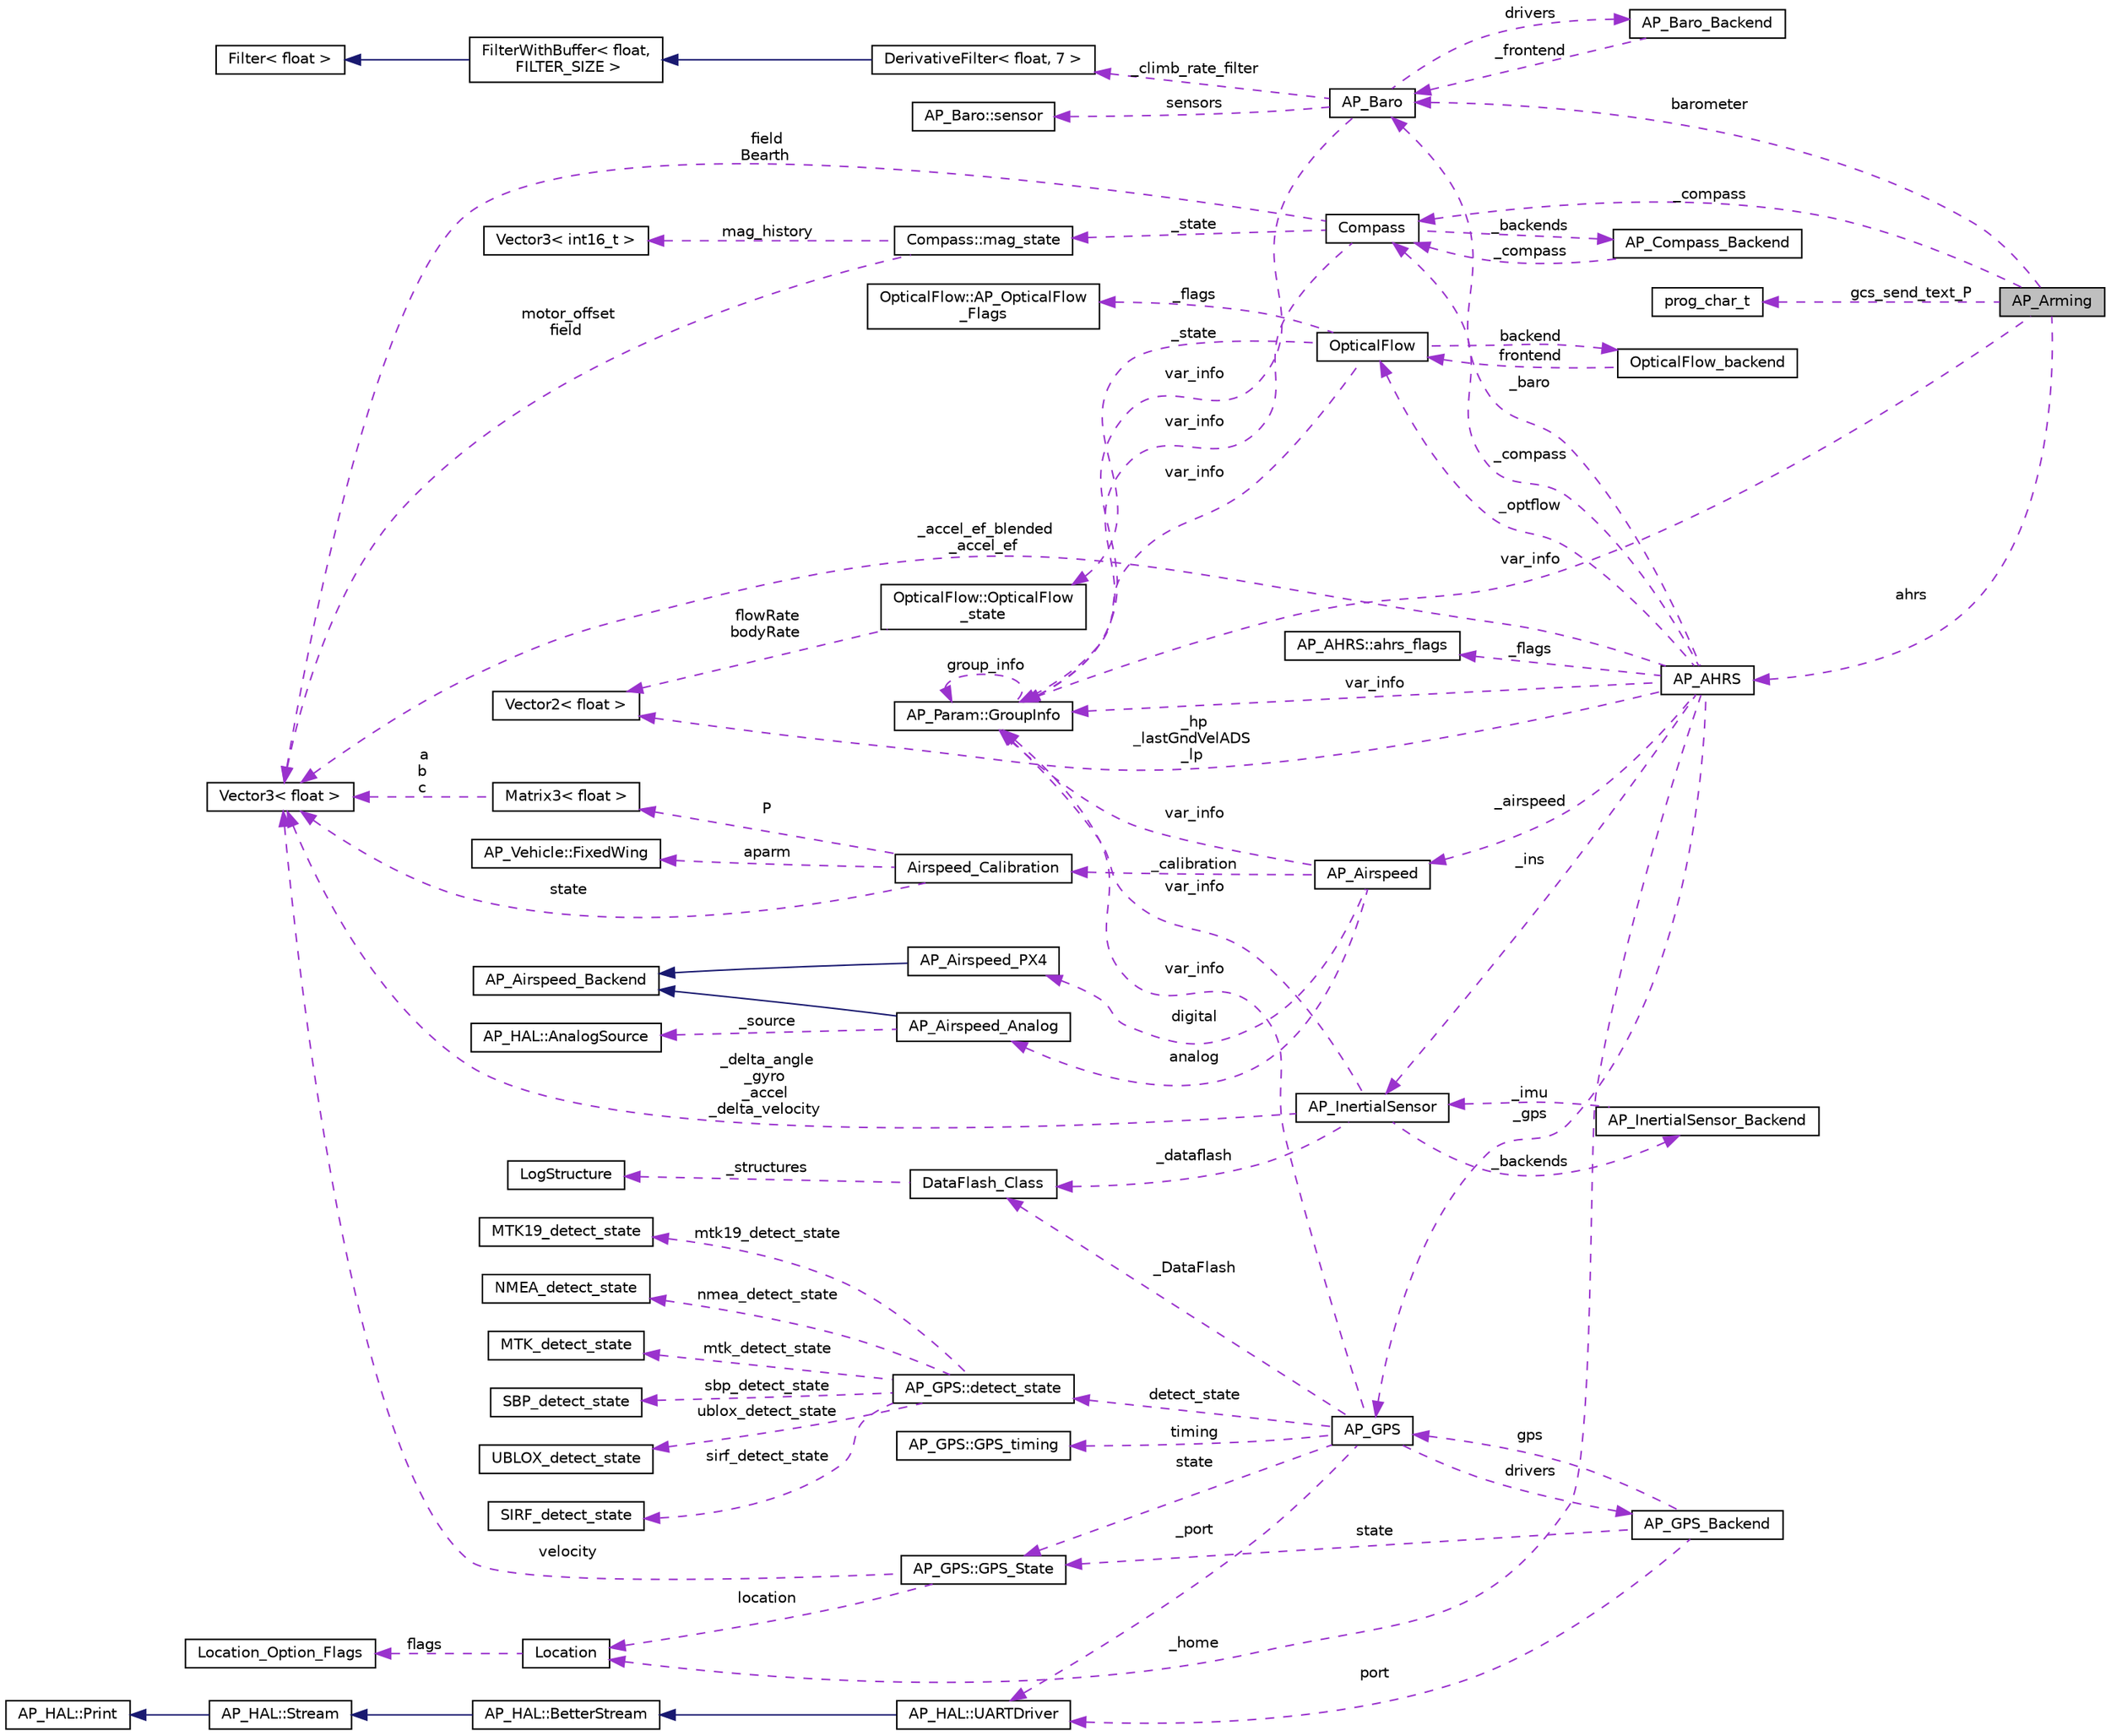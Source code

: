 digraph "AP_Arming"
{
 // INTERACTIVE_SVG=YES
  edge [fontname="Helvetica",fontsize="10",labelfontname="Helvetica",labelfontsize="10"];
  node [fontname="Helvetica",fontsize="10",shape=record];
  rankdir="LR";
  Node1 [label="AP_Arming",height=0.2,width=0.4,color="black", fillcolor="grey75", style="filled" fontcolor="black"];
  Node2 -> Node1 [dir="back",color="darkorchid3",fontsize="10",style="dashed",label=" barometer" ,fontname="Helvetica"];
  Node2 [label="AP_Baro",height=0.2,width=0.4,color="black", fillcolor="white", style="filled",URL="$classAP__Baro.html"];
  Node3 -> Node2 [dir="back",color="darkorchid3",fontsize="10",style="dashed",label=" sensors" ,fontname="Helvetica"];
  Node3 [label="AP_Baro::sensor",height=0.2,width=0.4,color="black", fillcolor="white", style="filled",URL="$structAP__Baro_1_1sensor.html"];
  Node4 -> Node2 [dir="back",color="darkorchid3",fontsize="10",style="dashed",label=" _climb_rate_filter" ,fontname="Helvetica"];
  Node4 [label="DerivativeFilter\< float, 7 \>",height=0.2,width=0.4,color="black", fillcolor="white", style="filled",URL="$classDerivativeFilter.html"];
  Node5 -> Node4 [dir="back",color="midnightblue",fontsize="10",style="solid",fontname="Helvetica"];
  Node5 [label="FilterWithBuffer\< float,\l FILTER_SIZE \>",height=0.2,width=0.4,color="black", fillcolor="white", style="filled",URL="$classFilterWithBuffer.html"];
  Node6 -> Node5 [dir="back",color="midnightblue",fontsize="10",style="solid",fontname="Helvetica"];
  Node6 [label="Filter\< float \>",height=0.2,width=0.4,color="black", fillcolor="white", style="filled",URL="$classFilter.html"];
  Node7 -> Node2 [dir="back",color="darkorchid3",fontsize="10",style="dashed",label=" var_info" ,fontname="Helvetica"];
  Node7 [label="AP_Param::GroupInfo",height=0.2,width=0.4,color="black", fillcolor="white", style="filled",URL="$structAP__Param_1_1GroupInfo.html"];
  Node7 -> Node7 [dir="back",color="darkorchid3",fontsize="10",style="dashed",label=" group_info" ,fontname="Helvetica"];
  Node8 -> Node2 [dir="back",color="darkorchid3",fontsize="10",style="dashed",label=" drivers" ,fontname="Helvetica"];
  Node8 [label="AP_Baro_Backend",height=0.2,width=0.4,color="black", fillcolor="white", style="filled",URL="$classAP__Baro__Backend.html",tooltip="-*- tab-width: 4; Mode: C++; c-basic-offset: 4; indent-tabs-mode: nil -*- "];
  Node2 -> Node8 [dir="back",color="darkorchid3",fontsize="10",style="dashed",label=" _frontend" ,fontname="Helvetica"];
  Node7 -> Node1 [dir="back",color="darkorchid3",fontsize="10",style="dashed",label=" var_info" ,fontname="Helvetica"];
  Node9 -> Node1 [dir="back",color="darkorchid3",fontsize="10",style="dashed",label=" ahrs" ,fontname="Helvetica"];
  Node9 [label="AP_AHRS",height=0.2,width=0.4,color="black", fillcolor="white", style="filled",URL="$classAP__AHRS.html"];
  Node10 -> Node9 [dir="back",color="darkorchid3",fontsize="10",style="dashed",label=" _flags" ,fontname="Helvetica"];
  Node10 [label="AP_AHRS::ahrs_flags",height=0.2,width=0.4,color="black", fillcolor="white", style="filled",URL="$structAP__AHRS_1_1ahrs__flags.html"];
  Node2 -> Node9 [dir="back",color="darkorchid3",fontsize="10",style="dashed",label=" _baro" ,fontname="Helvetica"];
  Node11 -> Node9 [dir="back",color="darkorchid3",fontsize="10",style="dashed",label=" _optflow" ,fontname="Helvetica"];
  Node11 [label="OpticalFlow",height=0.2,width=0.4,color="black", fillcolor="white", style="filled",URL="$classOpticalFlow.html"];
  Node7 -> Node11 [dir="back",color="darkorchid3",fontsize="10",style="dashed",label=" var_info" ,fontname="Helvetica"];
  Node12 -> Node11 [dir="back",color="darkorchid3",fontsize="10",style="dashed",label=" _state" ,fontname="Helvetica"];
  Node12 [label="OpticalFlow::OpticalFlow\l_state",height=0.2,width=0.4,color="black", fillcolor="white", style="filled",URL="$structOpticalFlow_1_1OpticalFlow__state.html"];
  Node13 -> Node12 [dir="back",color="darkorchid3",fontsize="10",style="dashed",label=" flowRate\nbodyRate" ,fontname="Helvetica"];
  Node13 [label="Vector2\< float \>",height=0.2,width=0.4,color="black", fillcolor="white", style="filled",URL="$structVector2.html"];
  Node14 -> Node11 [dir="back",color="darkorchid3",fontsize="10",style="dashed",label=" backend" ,fontname="Helvetica"];
  Node14 [label="OpticalFlow_backend",height=0.2,width=0.4,color="black", fillcolor="white", style="filled",URL="$classOpticalFlow__backend.html"];
  Node11 -> Node14 [dir="back",color="darkorchid3",fontsize="10",style="dashed",label=" frontend" ,fontname="Helvetica"];
  Node15 -> Node11 [dir="back",color="darkorchid3",fontsize="10",style="dashed",label=" _flags" ,fontname="Helvetica"];
  Node15 [label="OpticalFlow::AP_OpticalFlow\l_Flags",height=0.2,width=0.4,color="black", fillcolor="white", style="filled",URL="$structOpticalFlow_1_1AP__OpticalFlow__Flags.html"];
  Node7 -> Node9 [dir="back",color="darkorchid3",fontsize="10",style="dashed",label=" var_info" ,fontname="Helvetica"];
  Node16 -> Node9 [dir="back",color="darkorchid3",fontsize="10",style="dashed",label=" _accel_ef_blended\n_accel_ef" ,fontname="Helvetica"];
  Node16 [label="Vector3\< float \>",height=0.2,width=0.4,color="black", fillcolor="white", style="filled",URL="$classVector3.html"];
  Node17 -> Node9 [dir="back",color="darkorchid3",fontsize="10",style="dashed",label=" _ins" ,fontname="Helvetica"];
  Node17 [label="AP_InertialSensor",height=0.2,width=0.4,color="black", fillcolor="white", style="filled",URL="$classAP__InertialSensor.html"];
  Node18 -> Node17 [dir="back",color="darkorchid3",fontsize="10",style="dashed",label=" _backends" ,fontname="Helvetica"];
  Node18 [label="AP_InertialSensor_Backend",height=0.2,width=0.4,color="black", fillcolor="white", style="filled",URL="$classAP__InertialSensor__Backend.html"];
  Node17 -> Node18 [dir="back",color="darkorchid3",fontsize="10",style="dashed",label=" _imu" ,fontname="Helvetica"];
  Node19 -> Node17 [dir="back",color="darkorchid3",fontsize="10",style="dashed",label=" _dataflash" ,fontname="Helvetica"];
  Node19 [label="DataFlash_Class",height=0.2,width=0.4,color="black", fillcolor="white", style="filled",URL="$classDataFlash__Class.html",tooltip="-*- tab-width: 4; Mode: C++; c-basic-offset: 4; indent-tabs-mode: nil -*- "];
  Node20 -> Node19 [dir="back",color="darkorchid3",fontsize="10",style="dashed",label=" _structures" ,fontname="Helvetica"];
  Node20 [label="LogStructure",height=0.2,width=0.4,color="black", fillcolor="white", style="filled",URL="$structLogStructure.html"];
  Node7 -> Node17 [dir="back",color="darkorchid3",fontsize="10",style="dashed",label=" var_info" ,fontname="Helvetica"];
  Node16 -> Node17 [dir="back",color="darkorchid3",fontsize="10",style="dashed",label=" _delta_angle\n_gyro\n_accel\n_delta_velocity" ,fontname="Helvetica"];
  Node21 -> Node9 [dir="back",color="darkorchid3",fontsize="10",style="dashed",label=" _airspeed" ,fontname="Helvetica"];
  Node21 [label="AP_Airspeed",height=0.2,width=0.4,color="black", fillcolor="white", style="filled",URL="$classAP__Airspeed.html"];
  Node22 -> Node21 [dir="back",color="darkorchid3",fontsize="10",style="dashed",label=" analog" ,fontname="Helvetica"];
  Node22 [label="AP_Airspeed_Analog",height=0.2,width=0.4,color="black", fillcolor="white", style="filled",URL="$classAP__Airspeed__Analog.html",tooltip="-*- tab-width: 4; Mode: C++; c-basic-offset: 4; indent-tabs-mode: nil -*- "];
  Node23 -> Node22 [dir="back",color="midnightblue",fontsize="10",style="solid",fontname="Helvetica"];
  Node23 [label="AP_Airspeed_Backend",height=0.2,width=0.4,color="black", fillcolor="white", style="filled",URL="$classAP__Airspeed__Backend.html",tooltip="-*- tab-width: 4; Mode: C++; c-basic-offset: 4; indent-tabs-mode: nil -*- "];
  Node24 -> Node22 [dir="back",color="darkorchid3",fontsize="10",style="dashed",label=" _source" ,fontname="Helvetica"];
  Node24 [label="AP_HAL::AnalogSource",height=0.2,width=0.4,color="black", fillcolor="white", style="filled",URL="$classAP__HAL_1_1AnalogSource.html"];
  Node7 -> Node21 [dir="back",color="darkorchid3",fontsize="10",style="dashed",label=" var_info" ,fontname="Helvetica"];
  Node25 -> Node21 [dir="back",color="darkorchid3",fontsize="10",style="dashed",label=" digital" ,fontname="Helvetica"];
  Node25 [label="AP_Airspeed_PX4",height=0.2,width=0.4,color="black", fillcolor="white", style="filled",URL="$classAP__Airspeed__PX4.html",tooltip="-*- tab-width: 4; Mode: C++; c-basic-offset: 4; indent-tabs-mode: nil -*- "];
  Node23 -> Node25 [dir="back",color="midnightblue",fontsize="10",style="solid",fontname="Helvetica"];
  Node26 -> Node21 [dir="back",color="darkorchid3",fontsize="10",style="dashed",label=" _calibration" ,fontname="Helvetica"];
  Node26 [label="Airspeed_Calibration",height=0.2,width=0.4,color="black", fillcolor="white", style="filled",URL="$classAirspeed__Calibration.html",tooltip="-*- tab-width: 4; Mode: C++; c-basic-offset: 4; indent-tabs-mode: nil -*- "];
  Node27 -> Node26 [dir="back",color="darkorchid3",fontsize="10",style="dashed",label=" P" ,fontname="Helvetica"];
  Node27 [label="Matrix3\< float \>",height=0.2,width=0.4,color="black", fillcolor="white", style="filled",URL="$classMatrix3.html"];
  Node16 -> Node27 [dir="back",color="darkorchid3",fontsize="10",style="dashed",label=" a\nb\nc" ,fontname="Helvetica"];
  Node16 -> Node26 [dir="back",color="darkorchid3",fontsize="10",style="dashed",label=" state" ,fontname="Helvetica"];
  Node28 -> Node26 [dir="back",color="darkorchid3",fontsize="10",style="dashed",label=" aparm" ,fontname="Helvetica"];
  Node28 [label="AP_Vehicle::FixedWing",height=0.2,width=0.4,color="black", fillcolor="white", style="filled",URL="$structAP__Vehicle_1_1FixedWing.html"];
  Node13 -> Node9 [dir="back",color="darkorchid3",fontsize="10",style="dashed",label=" _hp\n_lastGndVelADS\n_lp" ,fontname="Helvetica"];
  Node29 -> Node9 [dir="back",color="darkorchid3",fontsize="10",style="dashed",label=" _gps" ,fontname="Helvetica"];
  Node29 [label="AP_GPS",height=0.2,width=0.4,color="black", fillcolor="white", style="filled",URL="$classAP__GPS.html"];
  Node30 -> Node29 [dir="back",color="darkorchid3",fontsize="10",style="dashed",label=" detect_state" ,fontname="Helvetica"];
  Node30 [label="AP_GPS::detect_state",height=0.2,width=0.4,color="black", fillcolor="white", style="filled",URL="$structAP__GPS_1_1detect__state.html"];
  Node31 -> Node30 [dir="back",color="darkorchid3",fontsize="10",style="dashed",label=" sbp_detect_state" ,fontname="Helvetica"];
  Node31 [label="SBP_detect_state",height=0.2,width=0.4,color="black", fillcolor="white", style="filled",URL="$structSBP__detect__state.html"];
  Node32 -> Node30 [dir="back",color="darkorchid3",fontsize="10",style="dashed",label=" ublox_detect_state" ,fontname="Helvetica"];
  Node32 [label="UBLOX_detect_state",height=0.2,width=0.4,color="black", fillcolor="white", style="filled",URL="$structUBLOX__detect__state.html"];
  Node33 -> Node30 [dir="back",color="darkorchid3",fontsize="10",style="dashed",label=" sirf_detect_state" ,fontname="Helvetica"];
  Node33 [label="SIRF_detect_state",height=0.2,width=0.4,color="black", fillcolor="white", style="filled",URL="$structSIRF__detect__state.html"];
  Node34 -> Node30 [dir="back",color="darkorchid3",fontsize="10",style="dashed",label=" mtk19_detect_state" ,fontname="Helvetica"];
  Node34 [label="MTK19_detect_state",height=0.2,width=0.4,color="black", fillcolor="white", style="filled",URL="$structMTK19__detect__state.html"];
  Node35 -> Node30 [dir="back",color="darkorchid3",fontsize="10",style="dashed",label=" nmea_detect_state" ,fontname="Helvetica"];
  Node35 [label="NMEA_detect_state",height=0.2,width=0.4,color="black", fillcolor="white", style="filled",URL="$structNMEA__detect__state.html"];
  Node36 -> Node30 [dir="back",color="darkorchid3",fontsize="10",style="dashed",label=" mtk_detect_state" ,fontname="Helvetica"];
  Node36 [label="MTK_detect_state",height=0.2,width=0.4,color="black", fillcolor="white", style="filled",URL="$structMTK__detect__state.html"];
  Node37 -> Node29 [dir="back",color="darkorchid3",fontsize="10",style="dashed",label=" timing" ,fontname="Helvetica"];
  Node37 [label="AP_GPS::GPS_timing",height=0.2,width=0.4,color="black", fillcolor="white", style="filled",URL="$structAP__GPS_1_1GPS__timing.html"];
  Node38 -> Node29 [dir="back",color="darkorchid3",fontsize="10",style="dashed",label=" drivers" ,fontname="Helvetica"];
  Node38 [label="AP_GPS_Backend",height=0.2,width=0.4,color="black", fillcolor="white", style="filled",URL="$classAP__GPS__Backend.html"];
  Node39 -> Node38 [dir="back",color="darkorchid3",fontsize="10",style="dashed",label=" port" ,fontname="Helvetica"];
  Node39 [label="AP_HAL::UARTDriver",height=0.2,width=0.4,color="black", fillcolor="white", style="filled",URL="$classAP__HAL_1_1UARTDriver.html"];
  Node40 -> Node39 [dir="back",color="midnightblue",fontsize="10",style="solid",fontname="Helvetica"];
  Node40 [label="AP_HAL::BetterStream",height=0.2,width=0.4,color="black", fillcolor="white", style="filled",URL="$classAP__HAL_1_1BetterStream.html"];
  Node41 -> Node40 [dir="back",color="midnightblue",fontsize="10",style="solid",fontname="Helvetica"];
  Node41 [label="AP_HAL::Stream",height=0.2,width=0.4,color="black", fillcolor="white", style="filled",URL="$classAP__HAL_1_1Stream.html"];
  Node42 -> Node41 [dir="back",color="midnightblue",fontsize="10",style="solid",fontname="Helvetica"];
  Node42 [label="AP_HAL::Print",height=0.2,width=0.4,color="black", fillcolor="white", style="filled",URL="$classAP__HAL_1_1Print.html"];
  Node29 -> Node38 [dir="back",color="darkorchid3",fontsize="10",style="dashed",label=" gps" ,fontname="Helvetica"];
  Node43 -> Node38 [dir="back",color="darkorchid3",fontsize="10",style="dashed",label=" state" ,fontname="Helvetica"];
  Node43 [label="AP_GPS::GPS_State",height=0.2,width=0.4,color="black", fillcolor="white", style="filled",URL="$structAP__GPS_1_1GPS__State.html"];
  Node16 -> Node43 [dir="back",color="darkorchid3",fontsize="10",style="dashed",label=" velocity" ,fontname="Helvetica"];
  Node44 -> Node43 [dir="back",color="darkorchid3",fontsize="10",style="dashed",label=" location" ,fontname="Helvetica"];
  Node44 [label="Location",height=0.2,width=0.4,color="black", fillcolor="white", style="filled",URL="$structLocation.html"];
  Node45 -> Node44 [dir="back",color="darkorchid3",fontsize="10",style="dashed",label=" flags" ,fontname="Helvetica"];
  Node45 [label="Location_Option_Flags",height=0.2,width=0.4,color="black", fillcolor="white", style="filled",URL="$structLocation__Option__Flags.html"];
  Node19 -> Node29 [dir="back",color="darkorchid3",fontsize="10",style="dashed",label=" _DataFlash" ,fontname="Helvetica"];
  Node39 -> Node29 [dir="back",color="darkorchid3",fontsize="10",style="dashed",label=" _port" ,fontname="Helvetica"];
  Node7 -> Node29 [dir="back",color="darkorchid3",fontsize="10",style="dashed",label=" var_info" ,fontname="Helvetica"];
  Node43 -> Node29 [dir="back",color="darkorchid3",fontsize="10",style="dashed",label=" state" ,fontname="Helvetica"];
  Node44 -> Node9 [dir="back",color="darkorchid3",fontsize="10",style="dashed",label=" _home" ,fontname="Helvetica"];
  Node46 -> Node9 [dir="back",color="darkorchid3",fontsize="10",style="dashed",label=" _compass" ,fontname="Helvetica"];
  Node46 [label="Compass",height=0.2,width=0.4,color="black", fillcolor="white", style="filled",URL="$classCompass.html"];
  Node7 -> Node46 [dir="back",color="darkorchid3",fontsize="10",style="dashed",label=" var_info" ,fontname="Helvetica"];
  Node16 -> Node46 [dir="back",color="darkorchid3",fontsize="10",style="dashed",label=" field\nBearth" ,fontname="Helvetica"];
  Node47 -> Node46 [dir="back",color="darkorchid3",fontsize="10",style="dashed",label=" _backends" ,fontname="Helvetica"];
  Node47 [label="AP_Compass_Backend",height=0.2,width=0.4,color="black", fillcolor="white", style="filled",URL="$classAP__Compass__Backend.html"];
  Node46 -> Node47 [dir="back",color="darkorchid3",fontsize="10",style="dashed",label=" _compass" ,fontname="Helvetica"];
  Node48 -> Node46 [dir="back",color="darkorchid3",fontsize="10",style="dashed",label=" _state" ,fontname="Helvetica"];
  Node48 [label="Compass::mag_state",height=0.2,width=0.4,color="black", fillcolor="white", style="filled",URL="$structCompass_1_1mag__state.html"];
  Node16 -> Node48 [dir="back",color="darkorchid3",fontsize="10",style="dashed",label=" motor_offset\nfield" ,fontname="Helvetica"];
  Node49 -> Node48 [dir="back",color="darkorchid3",fontsize="10",style="dashed",label=" mag_history" ,fontname="Helvetica"];
  Node49 [label="Vector3\< int16_t \>",height=0.2,width=0.4,color="black", fillcolor="white", style="filled",URL="$classVector3.html"];
  Node50 -> Node1 [dir="back",color="darkorchid3",fontsize="10",style="dashed",label=" gcs_send_text_P" ,fontname="Helvetica"];
  Node50 [label="prog_char_t",height=0.2,width=0.4,color="black", fillcolor="white", style="filled",URL="$structprog__char__t.html"];
  Node46 -> Node1 [dir="back",color="darkorchid3",fontsize="10",style="dashed",label=" _compass" ,fontname="Helvetica"];
}
